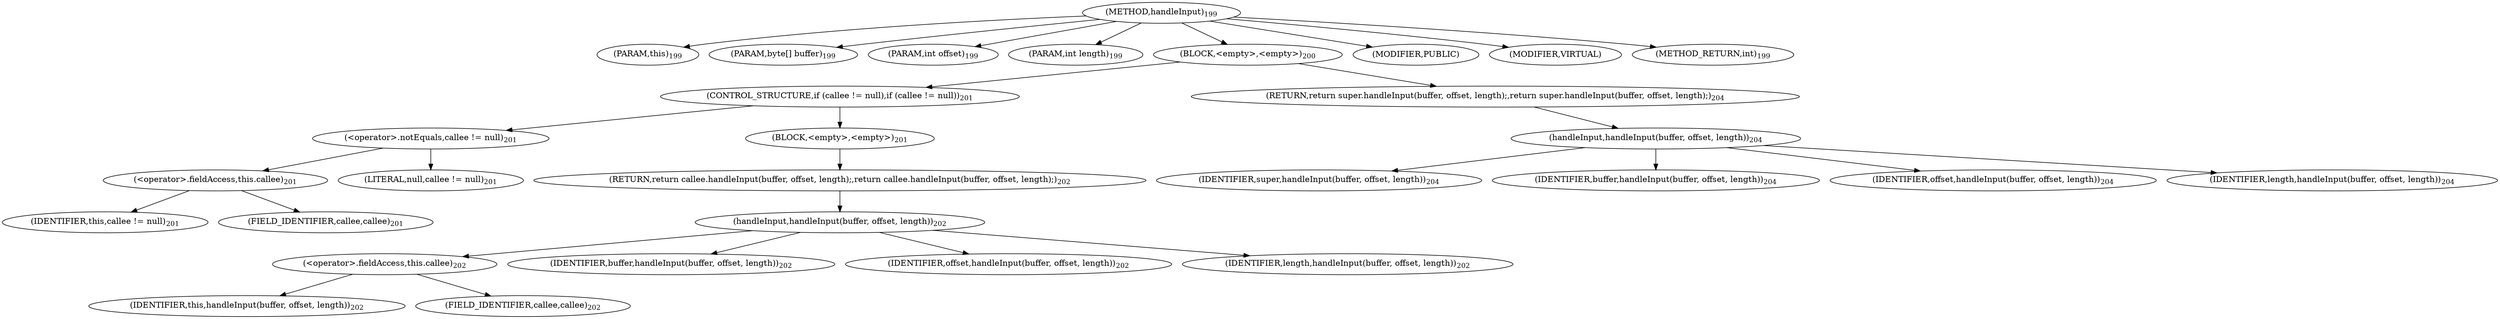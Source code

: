 digraph "handleInput" {  
"270" [label = <(METHOD,handleInput)<SUB>199</SUB>> ]
"271" [label = <(PARAM,this)<SUB>199</SUB>> ]
"272" [label = <(PARAM,byte[] buffer)<SUB>199</SUB>> ]
"273" [label = <(PARAM,int offset)<SUB>199</SUB>> ]
"274" [label = <(PARAM,int length)<SUB>199</SUB>> ]
"275" [label = <(BLOCK,&lt;empty&gt;,&lt;empty&gt;)<SUB>200</SUB>> ]
"276" [label = <(CONTROL_STRUCTURE,if (callee != null),if (callee != null))<SUB>201</SUB>> ]
"277" [label = <(&lt;operator&gt;.notEquals,callee != null)<SUB>201</SUB>> ]
"278" [label = <(&lt;operator&gt;.fieldAccess,this.callee)<SUB>201</SUB>> ]
"279" [label = <(IDENTIFIER,this,callee != null)<SUB>201</SUB>> ]
"280" [label = <(FIELD_IDENTIFIER,callee,callee)<SUB>201</SUB>> ]
"281" [label = <(LITERAL,null,callee != null)<SUB>201</SUB>> ]
"282" [label = <(BLOCK,&lt;empty&gt;,&lt;empty&gt;)<SUB>201</SUB>> ]
"283" [label = <(RETURN,return callee.handleInput(buffer, offset, length);,return callee.handleInput(buffer, offset, length);)<SUB>202</SUB>> ]
"284" [label = <(handleInput,handleInput(buffer, offset, length))<SUB>202</SUB>> ]
"285" [label = <(&lt;operator&gt;.fieldAccess,this.callee)<SUB>202</SUB>> ]
"286" [label = <(IDENTIFIER,this,handleInput(buffer, offset, length))<SUB>202</SUB>> ]
"287" [label = <(FIELD_IDENTIFIER,callee,callee)<SUB>202</SUB>> ]
"288" [label = <(IDENTIFIER,buffer,handleInput(buffer, offset, length))<SUB>202</SUB>> ]
"289" [label = <(IDENTIFIER,offset,handleInput(buffer, offset, length))<SUB>202</SUB>> ]
"290" [label = <(IDENTIFIER,length,handleInput(buffer, offset, length))<SUB>202</SUB>> ]
"291" [label = <(RETURN,return super.handleInput(buffer, offset, length);,return super.handleInput(buffer, offset, length);)<SUB>204</SUB>> ]
"292" [label = <(handleInput,handleInput(buffer, offset, length))<SUB>204</SUB>> ]
"293" [label = <(IDENTIFIER,super,handleInput(buffer, offset, length))<SUB>204</SUB>> ]
"294" [label = <(IDENTIFIER,buffer,handleInput(buffer, offset, length))<SUB>204</SUB>> ]
"295" [label = <(IDENTIFIER,offset,handleInput(buffer, offset, length))<SUB>204</SUB>> ]
"296" [label = <(IDENTIFIER,length,handleInput(buffer, offset, length))<SUB>204</SUB>> ]
"297" [label = <(MODIFIER,PUBLIC)> ]
"298" [label = <(MODIFIER,VIRTUAL)> ]
"299" [label = <(METHOD_RETURN,int)<SUB>199</SUB>> ]
  "270" -> "271" 
  "270" -> "272" 
  "270" -> "273" 
  "270" -> "274" 
  "270" -> "275" 
  "270" -> "297" 
  "270" -> "298" 
  "270" -> "299" 
  "275" -> "276" 
  "275" -> "291" 
  "276" -> "277" 
  "276" -> "282" 
  "277" -> "278" 
  "277" -> "281" 
  "278" -> "279" 
  "278" -> "280" 
  "282" -> "283" 
  "283" -> "284" 
  "284" -> "285" 
  "284" -> "288" 
  "284" -> "289" 
  "284" -> "290" 
  "285" -> "286" 
  "285" -> "287" 
  "291" -> "292" 
  "292" -> "293" 
  "292" -> "294" 
  "292" -> "295" 
  "292" -> "296" 
}
